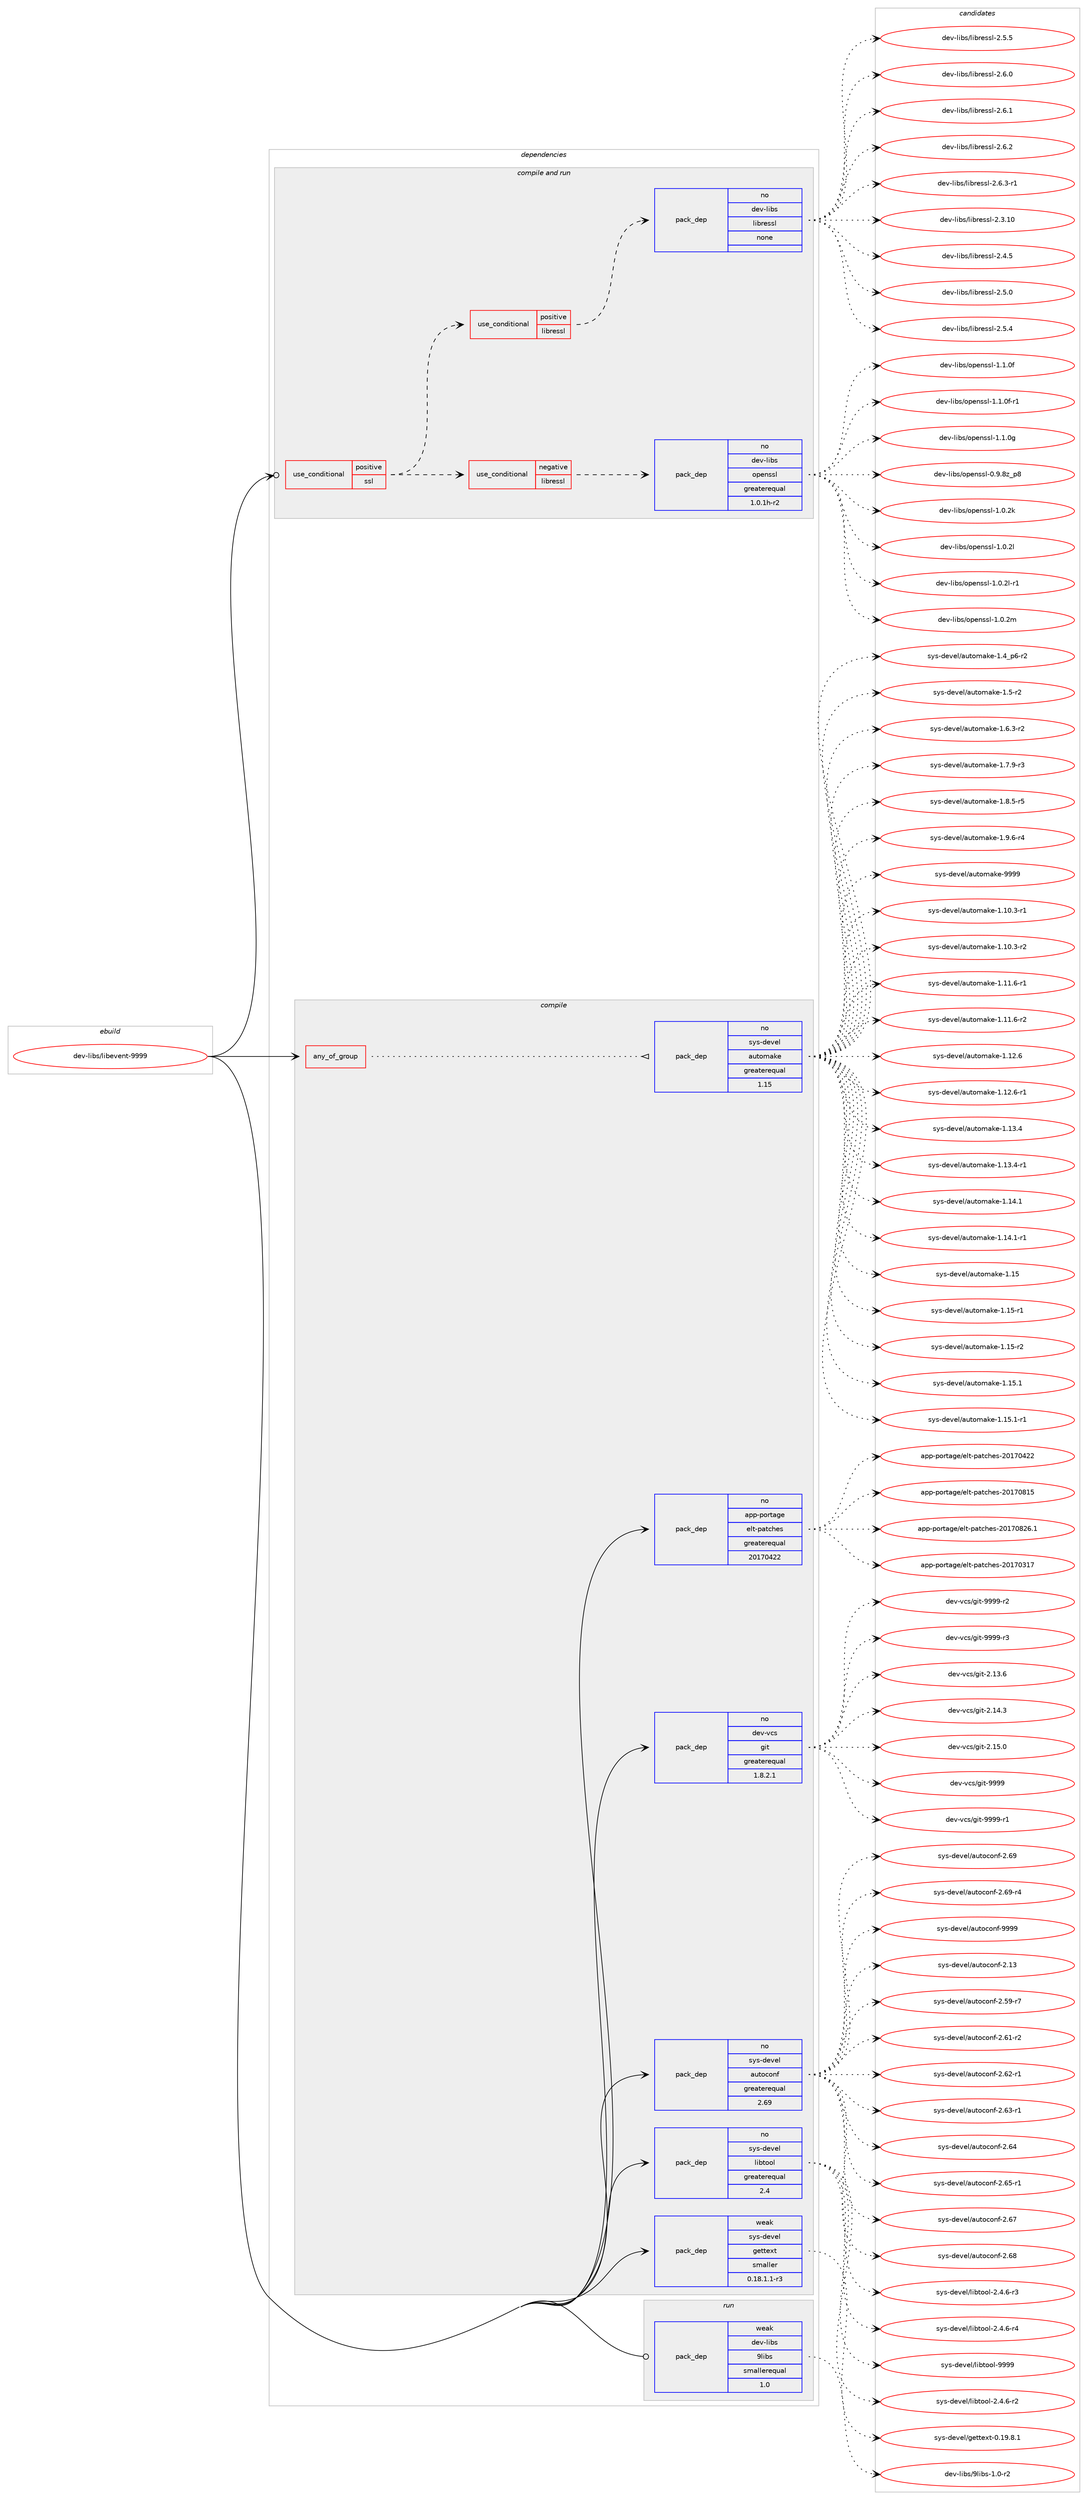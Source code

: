 digraph prolog {

# *************
# Graph options
# *************

newrank=true;
concentrate=true;
compound=true;
graph [rankdir=LR,fontname=Helvetica,fontsize=10,ranksep=1.5];#, ranksep=2.5, nodesep=0.2];
edge  [arrowhead=vee];
node  [fontname=Helvetica,fontsize=10];

# **********
# The ebuild
# **********

subgraph cluster_leftcol {
color=gray;
rank=same;
label=<<i>ebuild</i>>;
id [label="dev-libs/libevent-9999", color=red, width=4, href="../dev-libs/libevent-9999.svg"];
}

# ****************
# The dependencies
# ****************

subgraph cluster_midcol {
color=gray;
label=<<i>dependencies</i>>;
subgraph cluster_compile {
fillcolor="#eeeeee";
style=filled;
label=<<i>compile</i>>;
subgraph any3349 {
dependency114804 [label=<<TABLE BORDER="0" CELLBORDER="1" CELLSPACING="0" CELLPADDING="4"><TR><TD CELLPADDING="10">any_of_group</TD></TR></TABLE>>, shape=none, color=red];subgraph pack86591 {
dependency114805 [label=<<TABLE BORDER="0" CELLBORDER="1" CELLSPACING="0" CELLPADDING="4" WIDTH="220"><TR><TD ROWSPAN="6" CELLPADDING="30">pack_dep</TD></TR><TR><TD WIDTH="110">no</TD></TR><TR><TD>sys-devel</TD></TR><TR><TD>automake</TD></TR><TR><TD>greaterequal</TD></TR><TR><TD>1.15</TD></TR></TABLE>>, shape=none, color=blue];
}
dependency114804:e -> dependency114805:w [weight=20,style="dotted",arrowhead="oinv"];
}
id:e -> dependency114804:w [weight=20,style="solid",arrowhead="vee"];
subgraph pack86592 {
dependency114806 [label=<<TABLE BORDER="0" CELLBORDER="1" CELLSPACING="0" CELLPADDING="4" WIDTH="220"><TR><TD ROWSPAN="6" CELLPADDING="30">pack_dep</TD></TR><TR><TD WIDTH="110">no</TD></TR><TR><TD>app-portage</TD></TR><TR><TD>elt-patches</TD></TR><TR><TD>greaterequal</TD></TR><TR><TD>20170422</TD></TR></TABLE>>, shape=none, color=blue];
}
id:e -> dependency114806:w [weight=20,style="solid",arrowhead="vee"];
subgraph pack86593 {
dependency114807 [label=<<TABLE BORDER="0" CELLBORDER="1" CELLSPACING="0" CELLPADDING="4" WIDTH="220"><TR><TD ROWSPAN="6" CELLPADDING="30">pack_dep</TD></TR><TR><TD WIDTH="110">no</TD></TR><TR><TD>dev-vcs</TD></TR><TR><TD>git</TD></TR><TR><TD>greaterequal</TD></TR><TR><TD>1.8.2.1</TD></TR></TABLE>>, shape=none, color=blue];
}
id:e -> dependency114807:w [weight=20,style="solid",arrowhead="vee"];
subgraph pack86594 {
dependency114808 [label=<<TABLE BORDER="0" CELLBORDER="1" CELLSPACING="0" CELLPADDING="4" WIDTH="220"><TR><TD ROWSPAN="6" CELLPADDING="30">pack_dep</TD></TR><TR><TD WIDTH="110">no</TD></TR><TR><TD>sys-devel</TD></TR><TR><TD>autoconf</TD></TR><TR><TD>greaterequal</TD></TR><TR><TD>2.69</TD></TR></TABLE>>, shape=none, color=blue];
}
id:e -> dependency114808:w [weight=20,style="solid",arrowhead="vee"];
subgraph pack86595 {
dependency114809 [label=<<TABLE BORDER="0" CELLBORDER="1" CELLSPACING="0" CELLPADDING="4" WIDTH="220"><TR><TD ROWSPAN="6" CELLPADDING="30">pack_dep</TD></TR><TR><TD WIDTH="110">no</TD></TR><TR><TD>sys-devel</TD></TR><TR><TD>libtool</TD></TR><TR><TD>greaterequal</TD></TR><TR><TD>2.4</TD></TR></TABLE>>, shape=none, color=blue];
}
id:e -> dependency114809:w [weight=20,style="solid",arrowhead="vee"];
subgraph pack86596 {
dependency114810 [label=<<TABLE BORDER="0" CELLBORDER="1" CELLSPACING="0" CELLPADDING="4" WIDTH="220"><TR><TD ROWSPAN="6" CELLPADDING="30">pack_dep</TD></TR><TR><TD WIDTH="110">weak</TD></TR><TR><TD>sys-devel</TD></TR><TR><TD>gettext</TD></TR><TR><TD>smaller</TD></TR><TR><TD>0.18.1.1-r3</TD></TR></TABLE>>, shape=none, color=blue];
}
id:e -> dependency114810:w [weight=20,style="solid",arrowhead="vee"];
}
subgraph cluster_compileandrun {
fillcolor="#eeeeee";
style=filled;
label=<<i>compile and run</i>>;
subgraph cond24834 {
dependency114811 [label=<<TABLE BORDER="0" CELLBORDER="1" CELLSPACING="0" CELLPADDING="4"><TR><TD ROWSPAN="3" CELLPADDING="10">use_conditional</TD></TR><TR><TD>positive</TD></TR><TR><TD>ssl</TD></TR></TABLE>>, shape=none, color=red];
subgraph cond24835 {
dependency114812 [label=<<TABLE BORDER="0" CELLBORDER="1" CELLSPACING="0" CELLPADDING="4"><TR><TD ROWSPAN="3" CELLPADDING="10">use_conditional</TD></TR><TR><TD>negative</TD></TR><TR><TD>libressl</TD></TR></TABLE>>, shape=none, color=red];
subgraph pack86597 {
dependency114813 [label=<<TABLE BORDER="0" CELLBORDER="1" CELLSPACING="0" CELLPADDING="4" WIDTH="220"><TR><TD ROWSPAN="6" CELLPADDING="30">pack_dep</TD></TR><TR><TD WIDTH="110">no</TD></TR><TR><TD>dev-libs</TD></TR><TR><TD>openssl</TD></TR><TR><TD>greaterequal</TD></TR><TR><TD>1.0.1h-r2</TD></TR></TABLE>>, shape=none, color=blue];
}
dependency114812:e -> dependency114813:w [weight=20,style="dashed",arrowhead="vee"];
}
dependency114811:e -> dependency114812:w [weight=20,style="dashed",arrowhead="vee"];
subgraph cond24836 {
dependency114814 [label=<<TABLE BORDER="0" CELLBORDER="1" CELLSPACING="0" CELLPADDING="4"><TR><TD ROWSPAN="3" CELLPADDING="10">use_conditional</TD></TR><TR><TD>positive</TD></TR><TR><TD>libressl</TD></TR></TABLE>>, shape=none, color=red];
subgraph pack86598 {
dependency114815 [label=<<TABLE BORDER="0" CELLBORDER="1" CELLSPACING="0" CELLPADDING="4" WIDTH="220"><TR><TD ROWSPAN="6" CELLPADDING="30">pack_dep</TD></TR><TR><TD WIDTH="110">no</TD></TR><TR><TD>dev-libs</TD></TR><TR><TD>libressl</TD></TR><TR><TD>none</TD></TR><TR><TD></TD></TR></TABLE>>, shape=none, color=blue];
}
dependency114814:e -> dependency114815:w [weight=20,style="dashed",arrowhead="vee"];
}
dependency114811:e -> dependency114814:w [weight=20,style="dashed",arrowhead="vee"];
}
id:e -> dependency114811:w [weight=20,style="solid",arrowhead="odotvee"];
}
subgraph cluster_run {
fillcolor="#eeeeee";
style=filled;
label=<<i>run</i>>;
subgraph pack86599 {
dependency114816 [label=<<TABLE BORDER="0" CELLBORDER="1" CELLSPACING="0" CELLPADDING="4" WIDTH="220"><TR><TD ROWSPAN="6" CELLPADDING="30">pack_dep</TD></TR><TR><TD WIDTH="110">weak</TD></TR><TR><TD>dev-libs</TD></TR><TR><TD>9libs</TD></TR><TR><TD>smallerequal</TD></TR><TR><TD>1.0</TD></TR></TABLE>>, shape=none, color=blue];
}
id:e -> dependency114816:w [weight=20,style="solid",arrowhead="odot"];
}
}

# **************
# The candidates
# **************

subgraph cluster_choices {
rank=same;
color=gray;
label=<<i>candidates</i>>;

subgraph choice86591 {
color=black;
nodesep=1;
choice11512111545100101118101108479711711611110997107101454946494846514511449 [label="sys-devel/automake-1.10.3-r1", color=red, width=4,href="../sys-devel/automake-1.10.3-r1.svg"];
choice11512111545100101118101108479711711611110997107101454946494846514511450 [label="sys-devel/automake-1.10.3-r2", color=red, width=4,href="../sys-devel/automake-1.10.3-r2.svg"];
choice11512111545100101118101108479711711611110997107101454946494946544511449 [label="sys-devel/automake-1.11.6-r1", color=red, width=4,href="../sys-devel/automake-1.11.6-r1.svg"];
choice11512111545100101118101108479711711611110997107101454946494946544511450 [label="sys-devel/automake-1.11.6-r2", color=red, width=4,href="../sys-devel/automake-1.11.6-r2.svg"];
choice1151211154510010111810110847971171161111099710710145494649504654 [label="sys-devel/automake-1.12.6", color=red, width=4,href="../sys-devel/automake-1.12.6.svg"];
choice11512111545100101118101108479711711611110997107101454946495046544511449 [label="sys-devel/automake-1.12.6-r1", color=red, width=4,href="../sys-devel/automake-1.12.6-r1.svg"];
choice1151211154510010111810110847971171161111099710710145494649514652 [label="sys-devel/automake-1.13.4", color=red, width=4,href="../sys-devel/automake-1.13.4.svg"];
choice11512111545100101118101108479711711611110997107101454946495146524511449 [label="sys-devel/automake-1.13.4-r1", color=red, width=4,href="../sys-devel/automake-1.13.4-r1.svg"];
choice1151211154510010111810110847971171161111099710710145494649524649 [label="sys-devel/automake-1.14.1", color=red, width=4,href="../sys-devel/automake-1.14.1.svg"];
choice11512111545100101118101108479711711611110997107101454946495246494511449 [label="sys-devel/automake-1.14.1-r1", color=red, width=4,href="../sys-devel/automake-1.14.1-r1.svg"];
choice115121115451001011181011084797117116111109971071014549464953 [label="sys-devel/automake-1.15", color=red, width=4,href="../sys-devel/automake-1.15.svg"];
choice1151211154510010111810110847971171161111099710710145494649534511449 [label="sys-devel/automake-1.15-r1", color=red, width=4,href="../sys-devel/automake-1.15-r1.svg"];
choice1151211154510010111810110847971171161111099710710145494649534511450 [label="sys-devel/automake-1.15-r2", color=red, width=4,href="../sys-devel/automake-1.15-r2.svg"];
choice1151211154510010111810110847971171161111099710710145494649534649 [label="sys-devel/automake-1.15.1", color=red, width=4,href="../sys-devel/automake-1.15.1.svg"];
choice11512111545100101118101108479711711611110997107101454946495346494511449 [label="sys-devel/automake-1.15.1-r1", color=red, width=4,href="../sys-devel/automake-1.15.1-r1.svg"];
choice115121115451001011181011084797117116111109971071014549465295112544511450 [label="sys-devel/automake-1.4_p6-r2", color=red, width=4,href="../sys-devel/automake-1.4_p6-r2.svg"];
choice11512111545100101118101108479711711611110997107101454946534511450 [label="sys-devel/automake-1.5-r2", color=red, width=4,href="../sys-devel/automake-1.5-r2.svg"];
choice115121115451001011181011084797117116111109971071014549465446514511450 [label="sys-devel/automake-1.6.3-r2", color=red, width=4,href="../sys-devel/automake-1.6.3-r2.svg"];
choice115121115451001011181011084797117116111109971071014549465546574511451 [label="sys-devel/automake-1.7.9-r3", color=red, width=4,href="../sys-devel/automake-1.7.9-r3.svg"];
choice115121115451001011181011084797117116111109971071014549465646534511453 [label="sys-devel/automake-1.8.5-r5", color=red, width=4,href="../sys-devel/automake-1.8.5-r5.svg"];
choice115121115451001011181011084797117116111109971071014549465746544511452 [label="sys-devel/automake-1.9.6-r4", color=red, width=4,href="../sys-devel/automake-1.9.6-r4.svg"];
choice115121115451001011181011084797117116111109971071014557575757 [label="sys-devel/automake-9999", color=red, width=4,href="../sys-devel/automake-9999.svg"];
dependency114805:e -> choice11512111545100101118101108479711711611110997107101454946494846514511449:w [style=dotted,weight="100"];
dependency114805:e -> choice11512111545100101118101108479711711611110997107101454946494846514511450:w [style=dotted,weight="100"];
dependency114805:e -> choice11512111545100101118101108479711711611110997107101454946494946544511449:w [style=dotted,weight="100"];
dependency114805:e -> choice11512111545100101118101108479711711611110997107101454946494946544511450:w [style=dotted,weight="100"];
dependency114805:e -> choice1151211154510010111810110847971171161111099710710145494649504654:w [style=dotted,weight="100"];
dependency114805:e -> choice11512111545100101118101108479711711611110997107101454946495046544511449:w [style=dotted,weight="100"];
dependency114805:e -> choice1151211154510010111810110847971171161111099710710145494649514652:w [style=dotted,weight="100"];
dependency114805:e -> choice11512111545100101118101108479711711611110997107101454946495146524511449:w [style=dotted,weight="100"];
dependency114805:e -> choice1151211154510010111810110847971171161111099710710145494649524649:w [style=dotted,weight="100"];
dependency114805:e -> choice11512111545100101118101108479711711611110997107101454946495246494511449:w [style=dotted,weight="100"];
dependency114805:e -> choice115121115451001011181011084797117116111109971071014549464953:w [style=dotted,weight="100"];
dependency114805:e -> choice1151211154510010111810110847971171161111099710710145494649534511449:w [style=dotted,weight="100"];
dependency114805:e -> choice1151211154510010111810110847971171161111099710710145494649534511450:w [style=dotted,weight="100"];
dependency114805:e -> choice1151211154510010111810110847971171161111099710710145494649534649:w [style=dotted,weight="100"];
dependency114805:e -> choice11512111545100101118101108479711711611110997107101454946495346494511449:w [style=dotted,weight="100"];
dependency114805:e -> choice115121115451001011181011084797117116111109971071014549465295112544511450:w [style=dotted,weight="100"];
dependency114805:e -> choice11512111545100101118101108479711711611110997107101454946534511450:w [style=dotted,weight="100"];
dependency114805:e -> choice115121115451001011181011084797117116111109971071014549465446514511450:w [style=dotted,weight="100"];
dependency114805:e -> choice115121115451001011181011084797117116111109971071014549465546574511451:w [style=dotted,weight="100"];
dependency114805:e -> choice115121115451001011181011084797117116111109971071014549465646534511453:w [style=dotted,weight="100"];
dependency114805:e -> choice115121115451001011181011084797117116111109971071014549465746544511452:w [style=dotted,weight="100"];
dependency114805:e -> choice115121115451001011181011084797117116111109971071014557575757:w [style=dotted,weight="100"];
}
subgraph choice86592 {
color=black;
nodesep=1;
choice97112112451121111141169710310147101108116451129711699104101115455048495548514955 [label="app-portage/elt-patches-20170317", color=red, width=4,href="../app-portage/elt-patches-20170317.svg"];
choice97112112451121111141169710310147101108116451129711699104101115455048495548525050 [label="app-portage/elt-patches-20170422", color=red, width=4,href="../app-portage/elt-patches-20170422.svg"];
choice97112112451121111141169710310147101108116451129711699104101115455048495548564953 [label="app-portage/elt-patches-20170815", color=red, width=4,href="../app-portage/elt-patches-20170815.svg"];
choice971121124511211111411697103101471011081164511297116991041011154550484955485650544649 [label="app-portage/elt-patches-20170826.1", color=red, width=4,href="../app-portage/elt-patches-20170826.1.svg"];
dependency114806:e -> choice97112112451121111141169710310147101108116451129711699104101115455048495548514955:w [style=dotted,weight="100"];
dependency114806:e -> choice97112112451121111141169710310147101108116451129711699104101115455048495548525050:w [style=dotted,weight="100"];
dependency114806:e -> choice97112112451121111141169710310147101108116451129711699104101115455048495548564953:w [style=dotted,weight="100"];
dependency114806:e -> choice971121124511211111411697103101471011081164511297116991041011154550484955485650544649:w [style=dotted,weight="100"];
}
subgraph choice86593 {
color=black;
nodesep=1;
choice10010111845118991154710310511645504649514654 [label="dev-vcs/git-2.13.6", color=red, width=4,href="../dev-vcs/git-2.13.6.svg"];
choice10010111845118991154710310511645504649524651 [label="dev-vcs/git-2.14.3", color=red, width=4,href="../dev-vcs/git-2.14.3.svg"];
choice10010111845118991154710310511645504649534648 [label="dev-vcs/git-2.15.0", color=red, width=4,href="../dev-vcs/git-2.15.0.svg"];
choice1001011184511899115471031051164557575757 [label="dev-vcs/git-9999", color=red, width=4,href="../dev-vcs/git-9999.svg"];
choice10010111845118991154710310511645575757574511449 [label="dev-vcs/git-9999-r1", color=red, width=4,href="../dev-vcs/git-9999-r1.svg"];
choice10010111845118991154710310511645575757574511450 [label="dev-vcs/git-9999-r2", color=red, width=4,href="../dev-vcs/git-9999-r2.svg"];
choice10010111845118991154710310511645575757574511451 [label="dev-vcs/git-9999-r3", color=red, width=4,href="../dev-vcs/git-9999-r3.svg"];
dependency114807:e -> choice10010111845118991154710310511645504649514654:w [style=dotted,weight="100"];
dependency114807:e -> choice10010111845118991154710310511645504649524651:w [style=dotted,weight="100"];
dependency114807:e -> choice10010111845118991154710310511645504649534648:w [style=dotted,weight="100"];
dependency114807:e -> choice1001011184511899115471031051164557575757:w [style=dotted,weight="100"];
dependency114807:e -> choice10010111845118991154710310511645575757574511449:w [style=dotted,weight="100"];
dependency114807:e -> choice10010111845118991154710310511645575757574511450:w [style=dotted,weight="100"];
dependency114807:e -> choice10010111845118991154710310511645575757574511451:w [style=dotted,weight="100"];
}
subgraph choice86594 {
color=black;
nodesep=1;
choice115121115451001011181011084797117116111991111101024550464951 [label="sys-devel/autoconf-2.13", color=red, width=4,href="../sys-devel/autoconf-2.13.svg"];
choice1151211154510010111810110847971171161119911111010245504653574511455 [label="sys-devel/autoconf-2.59-r7", color=red, width=4,href="../sys-devel/autoconf-2.59-r7.svg"];
choice1151211154510010111810110847971171161119911111010245504654494511450 [label="sys-devel/autoconf-2.61-r2", color=red, width=4,href="../sys-devel/autoconf-2.61-r2.svg"];
choice1151211154510010111810110847971171161119911111010245504654504511449 [label="sys-devel/autoconf-2.62-r1", color=red, width=4,href="../sys-devel/autoconf-2.62-r1.svg"];
choice1151211154510010111810110847971171161119911111010245504654514511449 [label="sys-devel/autoconf-2.63-r1", color=red, width=4,href="../sys-devel/autoconf-2.63-r1.svg"];
choice115121115451001011181011084797117116111991111101024550465452 [label="sys-devel/autoconf-2.64", color=red, width=4,href="../sys-devel/autoconf-2.64.svg"];
choice1151211154510010111810110847971171161119911111010245504654534511449 [label="sys-devel/autoconf-2.65-r1", color=red, width=4,href="../sys-devel/autoconf-2.65-r1.svg"];
choice115121115451001011181011084797117116111991111101024550465455 [label="sys-devel/autoconf-2.67", color=red, width=4,href="../sys-devel/autoconf-2.67.svg"];
choice115121115451001011181011084797117116111991111101024550465456 [label="sys-devel/autoconf-2.68", color=red, width=4,href="../sys-devel/autoconf-2.68.svg"];
choice115121115451001011181011084797117116111991111101024550465457 [label="sys-devel/autoconf-2.69", color=red, width=4,href="../sys-devel/autoconf-2.69.svg"];
choice1151211154510010111810110847971171161119911111010245504654574511452 [label="sys-devel/autoconf-2.69-r4", color=red, width=4,href="../sys-devel/autoconf-2.69-r4.svg"];
choice115121115451001011181011084797117116111991111101024557575757 [label="sys-devel/autoconf-9999", color=red, width=4,href="../sys-devel/autoconf-9999.svg"];
dependency114808:e -> choice115121115451001011181011084797117116111991111101024550464951:w [style=dotted,weight="100"];
dependency114808:e -> choice1151211154510010111810110847971171161119911111010245504653574511455:w [style=dotted,weight="100"];
dependency114808:e -> choice1151211154510010111810110847971171161119911111010245504654494511450:w [style=dotted,weight="100"];
dependency114808:e -> choice1151211154510010111810110847971171161119911111010245504654504511449:w [style=dotted,weight="100"];
dependency114808:e -> choice1151211154510010111810110847971171161119911111010245504654514511449:w [style=dotted,weight="100"];
dependency114808:e -> choice115121115451001011181011084797117116111991111101024550465452:w [style=dotted,weight="100"];
dependency114808:e -> choice1151211154510010111810110847971171161119911111010245504654534511449:w [style=dotted,weight="100"];
dependency114808:e -> choice115121115451001011181011084797117116111991111101024550465455:w [style=dotted,weight="100"];
dependency114808:e -> choice115121115451001011181011084797117116111991111101024550465456:w [style=dotted,weight="100"];
dependency114808:e -> choice115121115451001011181011084797117116111991111101024550465457:w [style=dotted,weight="100"];
dependency114808:e -> choice1151211154510010111810110847971171161119911111010245504654574511452:w [style=dotted,weight="100"];
dependency114808:e -> choice115121115451001011181011084797117116111991111101024557575757:w [style=dotted,weight="100"];
}
subgraph choice86595 {
color=black;
nodesep=1;
choice1151211154510010111810110847108105981161111111084550465246544511450 [label="sys-devel/libtool-2.4.6-r2", color=red, width=4,href="../sys-devel/libtool-2.4.6-r2.svg"];
choice1151211154510010111810110847108105981161111111084550465246544511451 [label="sys-devel/libtool-2.4.6-r3", color=red, width=4,href="../sys-devel/libtool-2.4.6-r3.svg"];
choice1151211154510010111810110847108105981161111111084550465246544511452 [label="sys-devel/libtool-2.4.6-r4", color=red, width=4,href="../sys-devel/libtool-2.4.6-r4.svg"];
choice1151211154510010111810110847108105981161111111084557575757 [label="sys-devel/libtool-9999", color=red, width=4,href="../sys-devel/libtool-9999.svg"];
dependency114809:e -> choice1151211154510010111810110847108105981161111111084550465246544511450:w [style=dotted,weight="100"];
dependency114809:e -> choice1151211154510010111810110847108105981161111111084550465246544511451:w [style=dotted,weight="100"];
dependency114809:e -> choice1151211154510010111810110847108105981161111111084550465246544511452:w [style=dotted,weight="100"];
dependency114809:e -> choice1151211154510010111810110847108105981161111111084557575757:w [style=dotted,weight="100"];
}
subgraph choice86596 {
color=black;
nodesep=1;
choice1151211154510010111810110847103101116116101120116454846495746564649 [label="sys-devel/gettext-0.19.8.1", color=red, width=4,href="../sys-devel/gettext-0.19.8.1.svg"];
dependency114810:e -> choice1151211154510010111810110847103101116116101120116454846495746564649:w [style=dotted,weight="100"];
}
subgraph choice86597 {
color=black;
nodesep=1;
choice1001011184510810598115471111121011101151151084548465746561229511256 [label="dev-libs/openssl-0.9.8z_p8", color=red, width=4,href="../dev-libs/openssl-0.9.8z_p8.svg"];
choice100101118451081059811547111112101110115115108454946484650107 [label="dev-libs/openssl-1.0.2k", color=red, width=4,href="../dev-libs/openssl-1.0.2k.svg"];
choice100101118451081059811547111112101110115115108454946484650108 [label="dev-libs/openssl-1.0.2l", color=red, width=4,href="../dev-libs/openssl-1.0.2l.svg"];
choice1001011184510810598115471111121011101151151084549464846501084511449 [label="dev-libs/openssl-1.0.2l-r1", color=red, width=4,href="../dev-libs/openssl-1.0.2l-r1.svg"];
choice100101118451081059811547111112101110115115108454946484650109 [label="dev-libs/openssl-1.0.2m", color=red, width=4,href="../dev-libs/openssl-1.0.2m.svg"];
choice100101118451081059811547111112101110115115108454946494648102 [label="dev-libs/openssl-1.1.0f", color=red, width=4,href="../dev-libs/openssl-1.1.0f.svg"];
choice1001011184510810598115471111121011101151151084549464946481024511449 [label="dev-libs/openssl-1.1.0f-r1", color=red, width=4,href="../dev-libs/openssl-1.1.0f-r1.svg"];
choice100101118451081059811547111112101110115115108454946494648103 [label="dev-libs/openssl-1.1.0g", color=red, width=4,href="../dev-libs/openssl-1.1.0g.svg"];
dependency114813:e -> choice1001011184510810598115471111121011101151151084548465746561229511256:w [style=dotted,weight="100"];
dependency114813:e -> choice100101118451081059811547111112101110115115108454946484650107:w [style=dotted,weight="100"];
dependency114813:e -> choice100101118451081059811547111112101110115115108454946484650108:w [style=dotted,weight="100"];
dependency114813:e -> choice1001011184510810598115471111121011101151151084549464846501084511449:w [style=dotted,weight="100"];
dependency114813:e -> choice100101118451081059811547111112101110115115108454946484650109:w [style=dotted,weight="100"];
dependency114813:e -> choice100101118451081059811547111112101110115115108454946494648102:w [style=dotted,weight="100"];
dependency114813:e -> choice1001011184510810598115471111121011101151151084549464946481024511449:w [style=dotted,weight="100"];
dependency114813:e -> choice100101118451081059811547111112101110115115108454946494648103:w [style=dotted,weight="100"];
}
subgraph choice86598 {
color=black;
nodesep=1;
choice1001011184510810598115471081059811410111511510845504651464948 [label="dev-libs/libressl-2.3.10", color=red, width=4,href="../dev-libs/libressl-2.3.10.svg"];
choice10010111845108105981154710810598114101115115108455046524653 [label="dev-libs/libressl-2.4.5", color=red, width=4,href="../dev-libs/libressl-2.4.5.svg"];
choice10010111845108105981154710810598114101115115108455046534648 [label="dev-libs/libressl-2.5.0", color=red, width=4,href="../dev-libs/libressl-2.5.0.svg"];
choice10010111845108105981154710810598114101115115108455046534652 [label="dev-libs/libressl-2.5.4", color=red, width=4,href="../dev-libs/libressl-2.5.4.svg"];
choice10010111845108105981154710810598114101115115108455046534653 [label="dev-libs/libressl-2.5.5", color=red, width=4,href="../dev-libs/libressl-2.5.5.svg"];
choice10010111845108105981154710810598114101115115108455046544648 [label="dev-libs/libressl-2.6.0", color=red, width=4,href="../dev-libs/libressl-2.6.0.svg"];
choice10010111845108105981154710810598114101115115108455046544649 [label="dev-libs/libressl-2.6.1", color=red, width=4,href="../dev-libs/libressl-2.6.1.svg"];
choice10010111845108105981154710810598114101115115108455046544650 [label="dev-libs/libressl-2.6.2", color=red, width=4,href="../dev-libs/libressl-2.6.2.svg"];
choice100101118451081059811547108105981141011151151084550465446514511449 [label="dev-libs/libressl-2.6.3-r1", color=red, width=4,href="../dev-libs/libressl-2.6.3-r1.svg"];
dependency114815:e -> choice1001011184510810598115471081059811410111511510845504651464948:w [style=dotted,weight="100"];
dependency114815:e -> choice10010111845108105981154710810598114101115115108455046524653:w [style=dotted,weight="100"];
dependency114815:e -> choice10010111845108105981154710810598114101115115108455046534648:w [style=dotted,weight="100"];
dependency114815:e -> choice10010111845108105981154710810598114101115115108455046534652:w [style=dotted,weight="100"];
dependency114815:e -> choice10010111845108105981154710810598114101115115108455046534653:w [style=dotted,weight="100"];
dependency114815:e -> choice10010111845108105981154710810598114101115115108455046544648:w [style=dotted,weight="100"];
dependency114815:e -> choice10010111845108105981154710810598114101115115108455046544649:w [style=dotted,weight="100"];
dependency114815:e -> choice10010111845108105981154710810598114101115115108455046544650:w [style=dotted,weight="100"];
dependency114815:e -> choice100101118451081059811547108105981141011151151084550465446514511449:w [style=dotted,weight="100"];
}
subgraph choice86599 {
color=black;
nodesep=1;
choice1001011184510810598115475710810598115454946484511450 [label="dev-libs/9libs-1.0-r2", color=red, width=4,href="../dev-libs/9libs-1.0-r2.svg"];
dependency114816:e -> choice1001011184510810598115475710810598115454946484511450:w [style=dotted,weight="100"];
}
}

}
